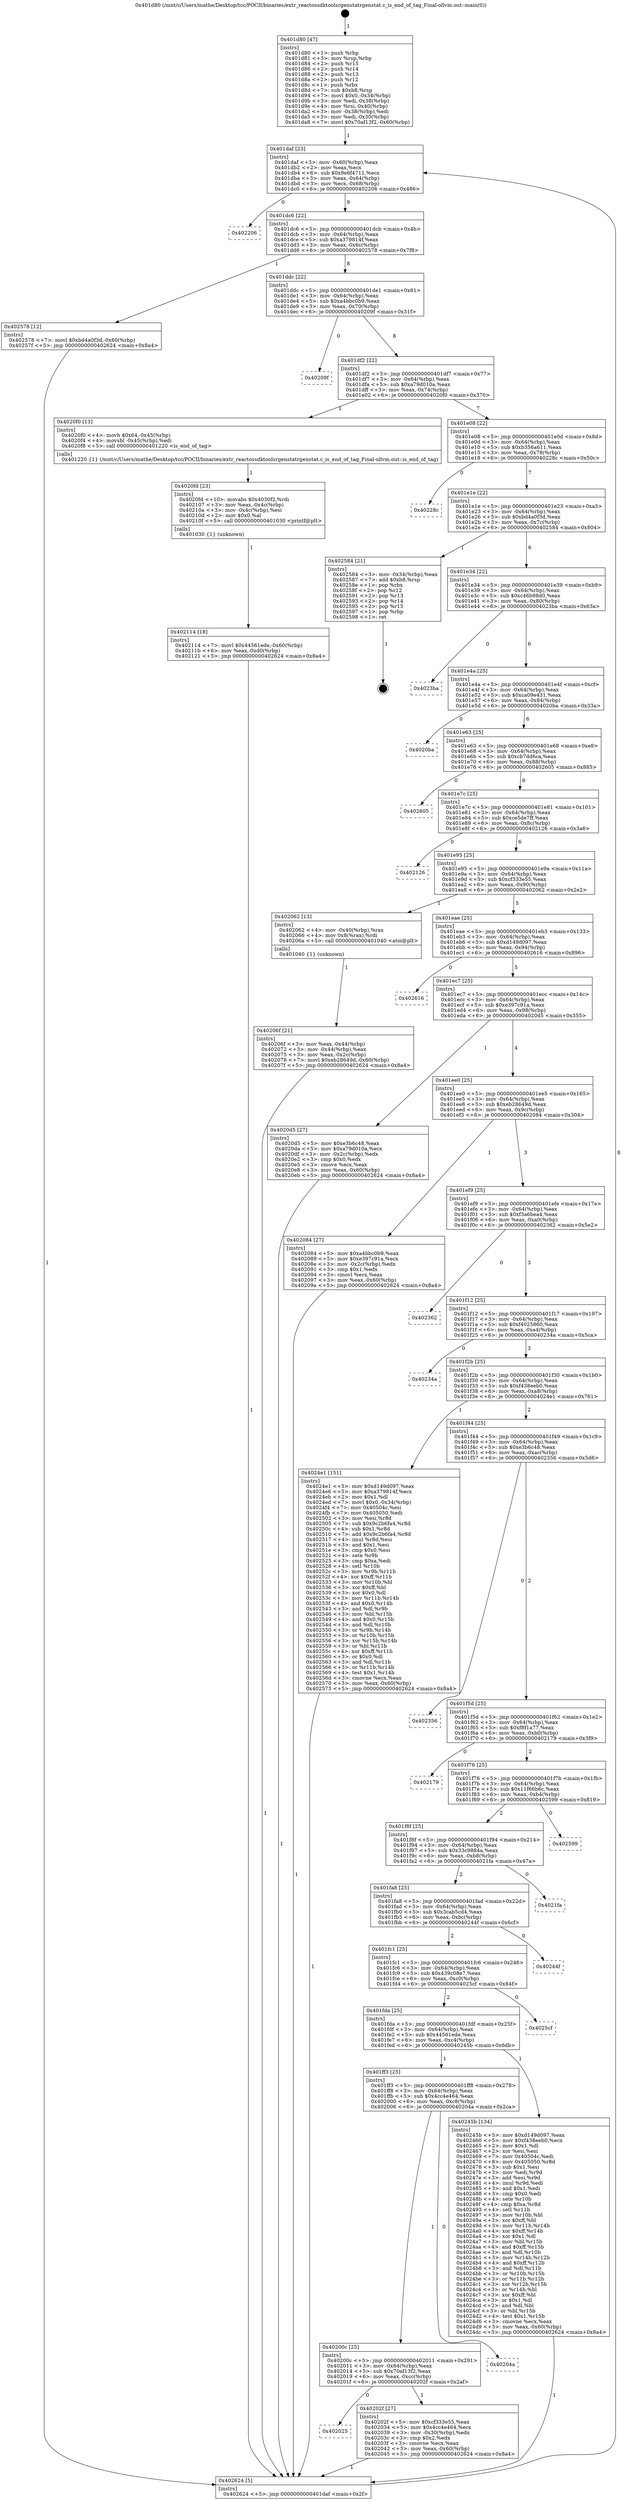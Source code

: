 digraph "0x401d80" {
  label = "0x401d80 (/mnt/c/Users/mathe/Desktop/tcc/POCII/binaries/extr_reactossdktoolsrgenstatrgenstat.c_is_end_of_tag_Final-ollvm.out::main(0))"
  labelloc = "t"
  node[shape=record]

  Entry [label="",width=0.3,height=0.3,shape=circle,fillcolor=black,style=filled]
  "0x401daf" [label="{
     0x401daf [23]\l
     | [instrs]\l
     &nbsp;&nbsp;0x401daf \<+3\>: mov -0x60(%rbp),%eax\l
     &nbsp;&nbsp;0x401db2 \<+2\>: mov %eax,%ecx\l
     &nbsp;&nbsp;0x401db4 \<+6\>: sub $0x9e6f4711,%ecx\l
     &nbsp;&nbsp;0x401dba \<+3\>: mov %eax,-0x64(%rbp)\l
     &nbsp;&nbsp;0x401dbd \<+3\>: mov %ecx,-0x68(%rbp)\l
     &nbsp;&nbsp;0x401dc0 \<+6\>: je 0000000000402206 \<main+0x486\>\l
  }"]
  "0x402206" [label="{
     0x402206\l
  }", style=dashed]
  "0x401dc6" [label="{
     0x401dc6 [22]\l
     | [instrs]\l
     &nbsp;&nbsp;0x401dc6 \<+5\>: jmp 0000000000401dcb \<main+0x4b\>\l
     &nbsp;&nbsp;0x401dcb \<+3\>: mov -0x64(%rbp),%eax\l
     &nbsp;&nbsp;0x401dce \<+5\>: sub $0xa379814f,%eax\l
     &nbsp;&nbsp;0x401dd3 \<+3\>: mov %eax,-0x6c(%rbp)\l
     &nbsp;&nbsp;0x401dd6 \<+6\>: je 0000000000402578 \<main+0x7f8\>\l
  }"]
  Exit [label="",width=0.3,height=0.3,shape=circle,fillcolor=black,style=filled,peripheries=2]
  "0x402578" [label="{
     0x402578 [12]\l
     | [instrs]\l
     &nbsp;&nbsp;0x402578 \<+7\>: movl $0xbd4a0f3d,-0x60(%rbp)\l
     &nbsp;&nbsp;0x40257f \<+5\>: jmp 0000000000402624 \<main+0x8a4\>\l
  }"]
  "0x401ddc" [label="{
     0x401ddc [22]\l
     | [instrs]\l
     &nbsp;&nbsp;0x401ddc \<+5\>: jmp 0000000000401de1 \<main+0x61\>\l
     &nbsp;&nbsp;0x401de1 \<+3\>: mov -0x64(%rbp),%eax\l
     &nbsp;&nbsp;0x401de4 \<+5\>: sub $0xa4bbc0b9,%eax\l
     &nbsp;&nbsp;0x401de9 \<+3\>: mov %eax,-0x70(%rbp)\l
     &nbsp;&nbsp;0x401dec \<+6\>: je 000000000040209f \<main+0x31f\>\l
  }"]
  "0x402114" [label="{
     0x402114 [18]\l
     | [instrs]\l
     &nbsp;&nbsp;0x402114 \<+7\>: movl $0x44561ede,-0x60(%rbp)\l
     &nbsp;&nbsp;0x40211b \<+6\>: mov %eax,-0xd0(%rbp)\l
     &nbsp;&nbsp;0x402121 \<+5\>: jmp 0000000000402624 \<main+0x8a4\>\l
  }"]
  "0x40209f" [label="{
     0x40209f\l
  }", style=dashed]
  "0x401df2" [label="{
     0x401df2 [22]\l
     | [instrs]\l
     &nbsp;&nbsp;0x401df2 \<+5\>: jmp 0000000000401df7 \<main+0x77\>\l
     &nbsp;&nbsp;0x401df7 \<+3\>: mov -0x64(%rbp),%eax\l
     &nbsp;&nbsp;0x401dfa \<+5\>: sub $0xa79d010a,%eax\l
     &nbsp;&nbsp;0x401dff \<+3\>: mov %eax,-0x74(%rbp)\l
     &nbsp;&nbsp;0x401e02 \<+6\>: je 00000000004020f0 \<main+0x370\>\l
  }"]
  "0x4020fd" [label="{
     0x4020fd [23]\l
     | [instrs]\l
     &nbsp;&nbsp;0x4020fd \<+10\>: movabs $0x4030f2,%rdi\l
     &nbsp;&nbsp;0x402107 \<+3\>: mov %eax,-0x4c(%rbp)\l
     &nbsp;&nbsp;0x40210a \<+3\>: mov -0x4c(%rbp),%esi\l
     &nbsp;&nbsp;0x40210d \<+2\>: mov $0x0,%al\l
     &nbsp;&nbsp;0x40210f \<+5\>: call 0000000000401030 \<printf@plt\>\l
     | [calls]\l
     &nbsp;&nbsp;0x401030 \{1\} (unknown)\l
  }"]
  "0x4020f0" [label="{
     0x4020f0 [13]\l
     | [instrs]\l
     &nbsp;&nbsp;0x4020f0 \<+4\>: movb $0x64,-0x45(%rbp)\l
     &nbsp;&nbsp;0x4020f4 \<+4\>: movsbl -0x45(%rbp),%edi\l
     &nbsp;&nbsp;0x4020f8 \<+5\>: call 0000000000401220 \<is_end_of_tag\>\l
     | [calls]\l
     &nbsp;&nbsp;0x401220 \{1\} (/mnt/c/Users/mathe/Desktop/tcc/POCII/binaries/extr_reactossdktoolsrgenstatrgenstat.c_is_end_of_tag_Final-ollvm.out::is_end_of_tag)\l
  }"]
  "0x401e08" [label="{
     0x401e08 [22]\l
     | [instrs]\l
     &nbsp;&nbsp;0x401e08 \<+5\>: jmp 0000000000401e0d \<main+0x8d\>\l
     &nbsp;&nbsp;0x401e0d \<+3\>: mov -0x64(%rbp),%eax\l
     &nbsp;&nbsp;0x401e10 \<+5\>: sub $0xb356a611,%eax\l
     &nbsp;&nbsp;0x401e15 \<+3\>: mov %eax,-0x78(%rbp)\l
     &nbsp;&nbsp;0x401e18 \<+6\>: je 000000000040228c \<main+0x50c\>\l
  }"]
  "0x40206f" [label="{
     0x40206f [21]\l
     | [instrs]\l
     &nbsp;&nbsp;0x40206f \<+3\>: mov %eax,-0x44(%rbp)\l
     &nbsp;&nbsp;0x402072 \<+3\>: mov -0x44(%rbp),%eax\l
     &nbsp;&nbsp;0x402075 \<+3\>: mov %eax,-0x2c(%rbp)\l
     &nbsp;&nbsp;0x402078 \<+7\>: movl $0xeb28649d,-0x60(%rbp)\l
     &nbsp;&nbsp;0x40207f \<+5\>: jmp 0000000000402624 \<main+0x8a4\>\l
  }"]
  "0x40228c" [label="{
     0x40228c\l
  }", style=dashed]
  "0x401e1e" [label="{
     0x401e1e [22]\l
     | [instrs]\l
     &nbsp;&nbsp;0x401e1e \<+5\>: jmp 0000000000401e23 \<main+0xa3\>\l
     &nbsp;&nbsp;0x401e23 \<+3\>: mov -0x64(%rbp),%eax\l
     &nbsp;&nbsp;0x401e26 \<+5\>: sub $0xbd4a0f3d,%eax\l
     &nbsp;&nbsp;0x401e2b \<+3\>: mov %eax,-0x7c(%rbp)\l
     &nbsp;&nbsp;0x401e2e \<+6\>: je 0000000000402584 \<main+0x804\>\l
  }"]
  "0x401d80" [label="{
     0x401d80 [47]\l
     | [instrs]\l
     &nbsp;&nbsp;0x401d80 \<+1\>: push %rbp\l
     &nbsp;&nbsp;0x401d81 \<+3\>: mov %rsp,%rbp\l
     &nbsp;&nbsp;0x401d84 \<+2\>: push %r15\l
     &nbsp;&nbsp;0x401d86 \<+2\>: push %r14\l
     &nbsp;&nbsp;0x401d88 \<+2\>: push %r13\l
     &nbsp;&nbsp;0x401d8a \<+2\>: push %r12\l
     &nbsp;&nbsp;0x401d8c \<+1\>: push %rbx\l
     &nbsp;&nbsp;0x401d8d \<+7\>: sub $0xb8,%rsp\l
     &nbsp;&nbsp;0x401d94 \<+7\>: movl $0x0,-0x34(%rbp)\l
     &nbsp;&nbsp;0x401d9b \<+3\>: mov %edi,-0x38(%rbp)\l
     &nbsp;&nbsp;0x401d9e \<+4\>: mov %rsi,-0x40(%rbp)\l
     &nbsp;&nbsp;0x401da2 \<+3\>: mov -0x38(%rbp),%edi\l
     &nbsp;&nbsp;0x401da5 \<+3\>: mov %edi,-0x30(%rbp)\l
     &nbsp;&nbsp;0x401da8 \<+7\>: movl $0x70af13f2,-0x60(%rbp)\l
  }"]
  "0x402584" [label="{
     0x402584 [21]\l
     | [instrs]\l
     &nbsp;&nbsp;0x402584 \<+3\>: mov -0x34(%rbp),%eax\l
     &nbsp;&nbsp;0x402587 \<+7\>: add $0xb8,%rsp\l
     &nbsp;&nbsp;0x40258e \<+1\>: pop %rbx\l
     &nbsp;&nbsp;0x40258f \<+2\>: pop %r12\l
     &nbsp;&nbsp;0x402591 \<+2\>: pop %r13\l
     &nbsp;&nbsp;0x402593 \<+2\>: pop %r14\l
     &nbsp;&nbsp;0x402595 \<+2\>: pop %r15\l
     &nbsp;&nbsp;0x402597 \<+1\>: pop %rbp\l
     &nbsp;&nbsp;0x402598 \<+1\>: ret\l
  }"]
  "0x401e34" [label="{
     0x401e34 [22]\l
     | [instrs]\l
     &nbsp;&nbsp;0x401e34 \<+5\>: jmp 0000000000401e39 \<main+0xb9\>\l
     &nbsp;&nbsp;0x401e39 \<+3\>: mov -0x64(%rbp),%eax\l
     &nbsp;&nbsp;0x401e3c \<+5\>: sub $0xc46b98d0,%eax\l
     &nbsp;&nbsp;0x401e41 \<+3\>: mov %eax,-0x80(%rbp)\l
     &nbsp;&nbsp;0x401e44 \<+6\>: je 00000000004023ba \<main+0x63a\>\l
  }"]
  "0x402624" [label="{
     0x402624 [5]\l
     | [instrs]\l
     &nbsp;&nbsp;0x402624 \<+5\>: jmp 0000000000401daf \<main+0x2f\>\l
  }"]
  "0x4023ba" [label="{
     0x4023ba\l
  }", style=dashed]
  "0x401e4a" [label="{
     0x401e4a [25]\l
     | [instrs]\l
     &nbsp;&nbsp;0x401e4a \<+5\>: jmp 0000000000401e4f \<main+0xcf\>\l
     &nbsp;&nbsp;0x401e4f \<+3\>: mov -0x64(%rbp),%eax\l
     &nbsp;&nbsp;0x401e52 \<+5\>: sub $0xca09e431,%eax\l
     &nbsp;&nbsp;0x401e57 \<+6\>: mov %eax,-0x84(%rbp)\l
     &nbsp;&nbsp;0x401e5d \<+6\>: je 00000000004020ba \<main+0x33a\>\l
  }"]
  "0x402025" [label="{
     0x402025\l
  }", style=dashed]
  "0x4020ba" [label="{
     0x4020ba\l
  }", style=dashed]
  "0x401e63" [label="{
     0x401e63 [25]\l
     | [instrs]\l
     &nbsp;&nbsp;0x401e63 \<+5\>: jmp 0000000000401e68 \<main+0xe8\>\l
     &nbsp;&nbsp;0x401e68 \<+3\>: mov -0x64(%rbp),%eax\l
     &nbsp;&nbsp;0x401e6b \<+5\>: sub $0xcb7dd6ca,%eax\l
     &nbsp;&nbsp;0x401e70 \<+6\>: mov %eax,-0x88(%rbp)\l
     &nbsp;&nbsp;0x401e76 \<+6\>: je 0000000000402605 \<main+0x885\>\l
  }"]
  "0x40202f" [label="{
     0x40202f [27]\l
     | [instrs]\l
     &nbsp;&nbsp;0x40202f \<+5\>: mov $0xcf333e55,%eax\l
     &nbsp;&nbsp;0x402034 \<+5\>: mov $0x4cc4e464,%ecx\l
     &nbsp;&nbsp;0x402039 \<+3\>: mov -0x30(%rbp),%edx\l
     &nbsp;&nbsp;0x40203c \<+3\>: cmp $0x2,%edx\l
     &nbsp;&nbsp;0x40203f \<+3\>: cmovne %ecx,%eax\l
     &nbsp;&nbsp;0x402042 \<+3\>: mov %eax,-0x60(%rbp)\l
     &nbsp;&nbsp;0x402045 \<+5\>: jmp 0000000000402624 \<main+0x8a4\>\l
  }"]
  "0x402605" [label="{
     0x402605\l
  }", style=dashed]
  "0x401e7c" [label="{
     0x401e7c [25]\l
     | [instrs]\l
     &nbsp;&nbsp;0x401e7c \<+5\>: jmp 0000000000401e81 \<main+0x101\>\l
     &nbsp;&nbsp;0x401e81 \<+3\>: mov -0x64(%rbp),%eax\l
     &nbsp;&nbsp;0x401e84 \<+5\>: sub $0xce5de7ff,%eax\l
     &nbsp;&nbsp;0x401e89 \<+6\>: mov %eax,-0x8c(%rbp)\l
     &nbsp;&nbsp;0x401e8f \<+6\>: je 0000000000402126 \<main+0x3a6\>\l
  }"]
  "0x40200c" [label="{
     0x40200c [25]\l
     | [instrs]\l
     &nbsp;&nbsp;0x40200c \<+5\>: jmp 0000000000402011 \<main+0x291\>\l
     &nbsp;&nbsp;0x402011 \<+3\>: mov -0x64(%rbp),%eax\l
     &nbsp;&nbsp;0x402014 \<+5\>: sub $0x70af13f2,%eax\l
     &nbsp;&nbsp;0x402019 \<+6\>: mov %eax,-0xcc(%rbp)\l
     &nbsp;&nbsp;0x40201f \<+6\>: je 000000000040202f \<main+0x2af\>\l
  }"]
  "0x402126" [label="{
     0x402126\l
  }", style=dashed]
  "0x401e95" [label="{
     0x401e95 [25]\l
     | [instrs]\l
     &nbsp;&nbsp;0x401e95 \<+5\>: jmp 0000000000401e9a \<main+0x11a\>\l
     &nbsp;&nbsp;0x401e9a \<+3\>: mov -0x64(%rbp),%eax\l
     &nbsp;&nbsp;0x401e9d \<+5\>: sub $0xcf333e55,%eax\l
     &nbsp;&nbsp;0x401ea2 \<+6\>: mov %eax,-0x90(%rbp)\l
     &nbsp;&nbsp;0x401ea8 \<+6\>: je 0000000000402062 \<main+0x2e2\>\l
  }"]
  "0x40204a" [label="{
     0x40204a\l
  }", style=dashed]
  "0x402062" [label="{
     0x402062 [13]\l
     | [instrs]\l
     &nbsp;&nbsp;0x402062 \<+4\>: mov -0x40(%rbp),%rax\l
     &nbsp;&nbsp;0x402066 \<+4\>: mov 0x8(%rax),%rdi\l
     &nbsp;&nbsp;0x40206a \<+5\>: call 0000000000401040 \<atoi@plt\>\l
     | [calls]\l
     &nbsp;&nbsp;0x401040 \{1\} (unknown)\l
  }"]
  "0x401eae" [label="{
     0x401eae [25]\l
     | [instrs]\l
     &nbsp;&nbsp;0x401eae \<+5\>: jmp 0000000000401eb3 \<main+0x133\>\l
     &nbsp;&nbsp;0x401eb3 \<+3\>: mov -0x64(%rbp),%eax\l
     &nbsp;&nbsp;0x401eb6 \<+5\>: sub $0xd149d097,%eax\l
     &nbsp;&nbsp;0x401ebb \<+6\>: mov %eax,-0x94(%rbp)\l
     &nbsp;&nbsp;0x401ec1 \<+6\>: je 0000000000402616 \<main+0x896\>\l
  }"]
  "0x401ff3" [label="{
     0x401ff3 [25]\l
     | [instrs]\l
     &nbsp;&nbsp;0x401ff3 \<+5\>: jmp 0000000000401ff8 \<main+0x278\>\l
     &nbsp;&nbsp;0x401ff8 \<+3\>: mov -0x64(%rbp),%eax\l
     &nbsp;&nbsp;0x401ffb \<+5\>: sub $0x4cc4e464,%eax\l
     &nbsp;&nbsp;0x402000 \<+6\>: mov %eax,-0xc8(%rbp)\l
     &nbsp;&nbsp;0x402006 \<+6\>: je 000000000040204a \<main+0x2ca\>\l
  }"]
  "0x402616" [label="{
     0x402616\l
  }", style=dashed]
  "0x401ec7" [label="{
     0x401ec7 [25]\l
     | [instrs]\l
     &nbsp;&nbsp;0x401ec7 \<+5\>: jmp 0000000000401ecc \<main+0x14c\>\l
     &nbsp;&nbsp;0x401ecc \<+3\>: mov -0x64(%rbp),%eax\l
     &nbsp;&nbsp;0x401ecf \<+5\>: sub $0xe397c91a,%eax\l
     &nbsp;&nbsp;0x401ed4 \<+6\>: mov %eax,-0x98(%rbp)\l
     &nbsp;&nbsp;0x401eda \<+6\>: je 00000000004020d5 \<main+0x355\>\l
  }"]
  "0x40245b" [label="{
     0x40245b [134]\l
     | [instrs]\l
     &nbsp;&nbsp;0x40245b \<+5\>: mov $0xd149d097,%eax\l
     &nbsp;&nbsp;0x402460 \<+5\>: mov $0xf438eeb0,%ecx\l
     &nbsp;&nbsp;0x402465 \<+2\>: mov $0x1,%dl\l
     &nbsp;&nbsp;0x402467 \<+2\>: xor %esi,%esi\l
     &nbsp;&nbsp;0x402469 \<+7\>: mov 0x40504c,%edi\l
     &nbsp;&nbsp;0x402470 \<+8\>: mov 0x405050,%r8d\l
     &nbsp;&nbsp;0x402478 \<+3\>: sub $0x1,%esi\l
     &nbsp;&nbsp;0x40247b \<+3\>: mov %edi,%r9d\l
     &nbsp;&nbsp;0x40247e \<+3\>: add %esi,%r9d\l
     &nbsp;&nbsp;0x402481 \<+4\>: imul %r9d,%edi\l
     &nbsp;&nbsp;0x402485 \<+3\>: and $0x1,%edi\l
     &nbsp;&nbsp;0x402488 \<+3\>: cmp $0x0,%edi\l
     &nbsp;&nbsp;0x40248b \<+4\>: sete %r10b\l
     &nbsp;&nbsp;0x40248f \<+4\>: cmp $0xa,%r8d\l
     &nbsp;&nbsp;0x402493 \<+4\>: setl %r11b\l
     &nbsp;&nbsp;0x402497 \<+3\>: mov %r10b,%bl\l
     &nbsp;&nbsp;0x40249a \<+3\>: xor $0xff,%bl\l
     &nbsp;&nbsp;0x40249d \<+3\>: mov %r11b,%r14b\l
     &nbsp;&nbsp;0x4024a0 \<+4\>: xor $0xff,%r14b\l
     &nbsp;&nbsp;0x4024a4 \<+3\>: xor $0x1,%dl\l
     &nbsp;&nbsp;0x4024a7 \<+3\>: mov %bl,%r15b\l
     &nbsp;&nbsp;0x4024aa \<+4\>: and $0xff,%r15b\l
     &nbsp;&nbsp;0x4024ae \<+3\>: and %dl,%r10b\l
     &nbsp;&nbsp;0x4024b1 \<+3\>: mov %r14b,%r12b\l
     &nbsp;&nbsp;0x4024b4 \<+4\>: and $0xff,%r12b\l
     &nbsp;&nbsp;0x4024b8 \<+3\>: and %dl,%r11b\l
     &nbsp;&nbsp;0x4024bb \<+3\>: or %r10b,%r15b\l
     &nbsp;&nbsp;0x4024be \<+3\>: or %r11b,%r12b\l
     &nbsp;&nbsp;0x4024c1 \<+3\>: xor %r12b,%r15b\l
     &nbsp;&nbsp;0x4024c4 \<+3\>: or %r14b,%bl\l
     &nbsp;&nbsp;0x4024c7 \<+3\>: xor $0xff,%bl\l
     &nbsp;&nbsp;0x4024ca \<+3\>: or $0x1,%dl\l
     &nbsp;&nbsp;0x4024cd \<+2\>: and %dl,%bl\l
     &nbsp;&nbsp;0x4024cf \<+3\>: or %bl,%r15b\l
     &nbsp;&nbsp;0x4024d2 \<+4\>: test $0x1,%r15b\l
     &nbsp;&nbsp;0x4024d6 \<+3\>: cmovne %ecx,%eax\l
     &nbsp;&nbsp;0x4024d9 \<+3\>: mov %eax,-0x60(%rbp)\l
     &nbsp;&nbsp;0x4024dc \<+5\>: jmp 0000000000402624 \<main+0x8a4\>\l
  }"]
  "0x4020d5" [label="{
     0x4020d5 [27]\l
     | [instrs]\l
     &nbsp;&nbsp;0x4020d5 \<+5\>: mov $0xe3b6c48,%eax\l
     &nbsp;&nbsp;0x4020da \<+5\>: mov $0xa79d010a,%ecx\l
     &nbsp;&nbsp;0x4020df \<+3\>: mov -0x2c(%rbp),%edx\l
     &nbsp;&nbsp;0x4020e2 \<+3\>: cmp $0x0,%edx\l
     &nbsp;&nbsp;0x4020e5 \<+3\>: cmove %ecx,%eax\l
     &nbsp;&nbsp;0x4020e8 \<+3\>: mov %eax,-0x60(%rbp)\l
     &nbsp;&nbsp;0x4020eb \<+5\>: jmp 0000000000402624 \<main+0x8a4\>\l
  }"]
  "0x401ee0" [label="{
     0x401ee0 [25]\l
     | [instrs]\l
     &nbsp;&nbsp;0x401ee0 \<+5\>: jmp 0000000000401ee5 \<main+0x165\>\l
     &nbsp;&nbsp;0x401ee5 \<+3\>: mov -0x64(%rbp),%eax\l
     &nbsp;&nbsp;0x401ee8 \<+5\>: sub $0xeb28649d,%eax\l
     &nbsp;&nbsp;0x401eed \<+6\>: mov %eax,-0x9c(%rbp)\l
     &nbsp;&nbsp;0x401ef3 \<+6\>: je 0000000000402084 \<main+0x304\>\l
  }"]
  "0x401fda" [label="{
     0x401fda [25]\l
     | [instrs]\l
     &nbsp;&nbsp;0x401fda \<+5\>: jmp 0000000000401fdf \<main+0x25f\>\l
     &nbsp;&nbsp;0x401fdf \<+3\>: mov -0x64(%rbp),%eax\l
     &nbsp;&nbsp;0x401fe2 \<+5\>: sub $0x44561ede,%eax\l
     &nbsp;&nbsp;0x401fe7 \<+6\>: mov %eax,-0xc4(%rbp)\l
     &nbsp;&nbsp;0x401fed \<+6\>: je 000000000040245b \<main+0x6db\>\l
  }"]
  "0x402084" [label="{
     0x402084 [27]\l
     | [instrs]\l
     &nbsp;&nbsp;0x402084 \<+5\>: mov $0xa4bbc0b9,%eax\l
     &nbsp;&nbsp;0x402089 \<+5\>: mov $0xe397c91a,%ecx\l
     &nbsp;&nbsp;0x40208e \<+3\>: mov -0x2c(%rbp),%edx\l
     &nbsp;&nbsp;0x402091 \<+3\>: cmp $0x1,%edx\l
     &nbsp;&nbsp;0x402094 \<+3\>: cmovl %ecx,%eax\l
     &nbsp;&nbsp;0x402097 \<+3\>: mov %eax,-0x60(%rbp)\l
     &nbsp;&nbsp;0x40209a \<+5\>: jmp 0000000000402624 \<main+0x8a4\>\l
  }"]
  "0x401ef9" [label="{
     0x401ef9 [25]\l
     | [instrs]\l
     &nbsp;&nbsp;0x401ef9 \<+5\>: jmp 0000000000401efe \<main+0x17e\>\l
     &nbsp;&nbsp;0x401efe \<+3\>: mov -0x64(%rbp),%eax\l
     &nbsp;&nbsp;0x401f01 \<+5\>: sub $0xf3a6bea4,%eax\l
     &nbsp;&nbsp;0x401f06 \<+6\>: mov %eax,-0xa0(%rbp)\l
     &nbsp;&nbsp;0x401f0c \<+6\>: je 0000000000402362 \<main+0x5e2\>\l
  }"]
  "0x4025cf" [label="{
     0x4025cf\l
  }", style=dashed]
  "0x402362" [label="{
     0x402362\l
  }", style=dashed]
  "0x401f12" [label="{
     0x401f12 [25]\l
     | [instrs]\l
     &nbsp;&nbsp;0x401f12 \<+5\>: jmp 0000000000401f17 \<main+0x197\>\l
     &nbsp;&nbsp;0x401f17 \<+3\>: mov -0x64(%rbp),%eax\l
     &nbsp;&nbsp;0x401f1a \<+5\>: sub $0xf4025860,%eax\l
     &nbsp;&nbsp;0x401f1f \<+6\>: mov %eax,-0xa4(%rbp)\l
     &nbsp;&nbsp;0x401f25 \<+6\>: je 000000000040234a \<main+0x5ca\>\l
  }"]
  "0x401fc1" [label="{
     0x401fc1 [25]\l
     | [instrs]\l
     &nbsp;&nbsp;0x401fc1 \<+5\>: jmp 0000000000401fc6 \<main+0x246\>\l
     &nbsp;&nbsp;0x401fc6 \<+3\>: mov -0x64(%rbp),%eax\l
     &nbsp;&nbsp;0x401fc9 \<+5\>: sub $0x439c08e7,%eax\l
     &nbsp;&nbsp;0x401fce \<+6\>: mov %eax,-0xc0(%rbp)\l
     &nbsp;&nbsp;0x401fd4 \<+6\>: je 00000000004025cf \<main+0x84f\>\l
  }"]
  "0x40234a" [label="{
     0x40234a\l
  }", style=dashed]
  "0x401f2b" [label="{
     0x401f2b [25]\l
     | [instrs]\l
     &nbsp;&nbsp;0x401f2b \<+5\>: jmp 0000000000401f30 \<main+0x1b0\>\l
     &nbsp;&nbsp;0x401f30 \<+3\>: mov -0x64(%rbp),%eax\l
     &nbsp;&nbsp;0x401f33 \<+5\>: sub $0xf438eeb0,%eax\l
     &nbsp;&nbsp;0x401f38 \<+6\>: mov %eax,-0xa8(%rbp)\l
     &nbsp;&nbsp;0x401f3e \<+6\>: je 00000000004024e1 \<main+0x761\>\l
  }"]
  "0x40244f" [label="{
     0x40244f\l
  }", style=dashed]
  "0x4024e1" [label="{
     0x4024e1 [151]\l
     | [instrs]\l
     &nbsp;&nbsp;0x4024e1 \<+5\>: mov $0xd149d097,%eax\l
     &nbsp;&nbsp;0x4024e6 \<+5\>: mov $0xa379814f,%ecx\l
     &nbsp;&nbsp;0x4024eb \<+2\>: mov $0x1,%dl\l
     &nbsp;&nbsp;0x4024ed \<+7\>: movl $0x0,-0x34(%rbp)\l
     &nbsp;&nbsp;0x4024f4 \<+7\>: mov 0x40504c,%esi\l
     &nbsp;&nbsp;0x4024fb \<+7\>: mov 0x405050,%edi\l
     &nbsp;&nbsp;0x402502 \<+3\>: mov %esi,%r8d\l
     &nbsp;&nbsp;0x402505 \<+7\>: sub $0x9c2b6fa4,%r8d\l
     &nbsp;&nbsp;0x40250c \<+4\>: sub $0x1,%r8d\l
     &nbsp;&nbsp;0x402510 \<+7\>: add $0x9c2b6fa4,%r8d\l
     &nbsp;&nbsp;0x402517 \<+4\>: imul %r8d,%esi\l
     &nbsp;&nbsp;0x40251b \<+3\>: and $0x1,%esi\l
     &nbsp;&nbsp;0x40251e \<+3\>: cmp $0x0,%esi\l
     &nbsp;&nbsp;0x402521 \<+4\>: sete %r9b\l
     &nbsp;&nbsp;0x402525 \<+3\>: cmp $0xa,%edi\l
     &nbsp;&nbsp;0x402528 \<+4\>: setl %r10b\l
     &nbsp;&nbsp;0x40252c \<+3\>: mov %r9b,%r11b\l
     &nbsp;&nbsp;0x40252f \<+4\>: xor $0xff,%r11b\l
     &nbsp;&nbsp;0x402533 \<+3\>: mov %r10b,%bl\l
     &nbsp;&nbsp;0x402536 \<+3\>: xor $0xff,%bl\l
     &nbsp;&nbsp;0x402539 \<+3\>: xor $0x0,%dl\l
     &nbsp;&nbsp;0x40253c \<+3\>: mov %r11b,%r14b\l
     &nbsp;&nbsp;0x40253f \<+4\>: and $0x0,%r14b\l
     &nbsp;&nbsp;0x402543 \<+3\>: and %dl,%r9b\l
     &nbsp;&nbsp;0x402546 \<+3\>: mov %bl,%r15b\l
     &nbsp;&nbsp;0x402549 \<+4\>: and $0x0,%r15b\l
     &nbsp;&nbsp;0x40254d \<+3\>: and %dl,%r10b\l
     &nbsp;&nbsp;0x402550 \<+3\>: or %r9b,%r14b\l
     &nbsp;&nbsp;0x402553 \<+3\>: or %r10b,%r15b\l
     &nbsp;&nbsp;0x402556 \<+3\>: xor %r15b,%r14b\l
     &nbsp;&nbsp;0x402559 \<+3\>: or %bl,%r11b\l
     &nbsp;&nbsp;0x40255c \<+4\>: xor $0xff,%r11b\l
     &nbsp;&nbsp;0x402560 \<+3\>: or $0x0,%dl\l
     &nbsp;&nbsp;0x402563 \<+3\>: and %dl,%r11b\l
     &nbsp;&nbsp;0x402566 \<+3\>: or %r11b,%r14b\l
     &nbsp;&nbsp;0x402569 \<+4\>: test $0x1,%r14b\l
     &nbsp;&nbsp;0x40256d \<+3\>: cmovne %ecx,%eax\l
     &nbsp;&nbsp;0x402570 \<+3\>: mov %eax,-0x60(%rbp)\l
     &nbsp;&nbsp;0x402573 \<+5\>: jmp 0000000000402624 \<main+0x8a4\>\l
  }"]
  "0x401f44" [label="{
     0x401f44 [25]\l
     | [instrs]\l
     &nbsp;&nbsp;0x401f44 \<+5\>: jmp 0000000000401f49 \<main+0x1c9\>\l
     &nbsp;&nbsp;0x401f49 \<+3\>: mov -0x64(%rbp),%eax\l
     &nbsp;&nbsp;0x401f4c \<+5\>: sub $0xe3b6c48,%eax\l
     &nbsp;&nbsp;0x401f51 \<+6\>: mov %eax,-0xac(%rbp)\l
     &nbsp;&nbsp;0x401f57 \<+6\>: je 0000000000402356 \<main+0x5d6\>\l
  }"]
  "0x401fa8" [label="{
     0x401fa8 [25]\l
     | [instrs]\l
     &nbsp;&nbsp;0x401fa8 \<+5\>: jmp 0000000000401fad \<main+0x22d\>\l
     &nbsp;&nbsp;0x401fad \<+3\>: mov -0x64(%rbp),%eax\l
     &nbsp;&nbsp;0x401fb0 \<+5\>: sub $0x3cab5cd4,%eax\l
     &nbsp;&nbsp;0x401fb5 \<+6\>: mov %eax,-0xbc(%rbp)\l
     &nbsp;&nbsp;0x401fbb \<+6\>: je 000000000040244f \<main+0x6cf\>\l
  }"]
  "0x402356" [label="{
     0x402356\l
  }", style=dashed]
  "0x401f5d" [label="{
     0x401f5d [25]\l
     | [instrs]\l
     &nbsp;&nbsp;0x401f5d \<+5\>: jmp 0000000000401f62 \<main+0x1e2\>\l
     &nbsp;&nbsp;0x401f62 \<+3\>: mov -0x64(%rbp),%eax\l
     &nbsp;&nbsp;0x401f65 \<+5\>: sub $0xf8f1a77,%eax\l
     &nbsp;&nbsp;0x401f6a \<+6\>: mov %eax,-0xb0(%rbp)\l
     &nbsp;&nbsp;0x401f70 \<+6\>: je 0000000000402179 \<main+0x3f9\>\l
  }"]
  "0x4021fa" [label="{
     0x4021fa\l
  }", style=dashed]
  "0x402179" [label="{
     0x402179\l
  }", style=dashed]
  "0x401f76" [label="{
     0x401f76 [25]\l
     | [instrs]\l
     &nbsp;&nbsp;0x401f76 \<+5\>: jmp 0000000000401f7b \<main+0x1fb\>\l
     &nbsp;&nbsp;0x401f7b \<+3\>: mov -0x64(%rbp),%eax\l
     &nbsp;&nbsp;0x401f7e \<+5\>: sub $0x11f66b6c,%eax\l
     &nbsp;&nbsp;0x401f83 \<+6\>: mov %eax,-0xb4(%rbp)\l
     &nbsp;&nbsp;0x401f89 \<+6\>: je 0000000000402599 \<main+0x819\>\l
  }"]
  "0x401f8f" [label="{
     0x401f8f [25]\l
     | [instrs]\l
     &nbsp;&nbsp;0x401f8f \<+5\>: jmp 0000000000401f94 \<main+0x214\>\l
     &nbsp;&nbsp;0x401f94 \<+3\>: mov -0x64(%rbp),%eax\l
     &nbsp;&nbsp;0x401f97 \<+5\>: sub $0x33c9884a,%eax\l
     &nbsp;&nbsp;0x401f9c \<+6\>: mov %eax,-0xb8(%rbp)\l
     &nbsp;&nbsp;0x401fa2 \<+6\>: je 00000000004021fa \<main+0x47a\>\l
  }"]
  "0x402599" [label="{
     0x402599\l
  }", style=dashed]
  Entry -> "0x401d80" [label=" 1"]
  "0x401daf" -> "0x402206" [label=" 0"]
  "0x401daf" -> "0x401dc6" [label=" 9"]
  "0x402584" -> Exit [label=" 1"]
  "0x401dc6" -> "0x402578" [label=" 1"]
  "0x401dc6" -> "0x401ddc" [label=" 8"]
  "0x402578" -> "0x402624" [label=" 1"]
  "0x401ddc" -> "0x40209f" [label=" 0"]
  "0x401ddc" -> "0x401df2" [label=" 8"]
  "0x4024e1" -> "0x402624" [label=" 1"]
  "0x401df2" -> "0x4020f0" [label=" 1"]
  "0x401df2" -> "0x401e08" [label=" 7"]
  "0x40245b" -> "0x402624" [label=" 1"]
  "0x401e08" -> "0x40228c" [label=" 0"]
  "0x401e08" -> "0x401e1e" [label=" 7"]
  "0x402114" -> "0x402624" [label=" 1"]
  "0x401e1e" -> "0x402584" [label=" 1"]
  "0x401e1e" -> "0x401e34" [label=" 6"]
  "0x4020fd" -> "0x402114" [label=" 1"]
  "0x401e34" -> "0x4023ba" [label=" 0"]
  "0x401e34" -> "0x401e4a" [label=" 6"]
  "0x4020f0" -> "0x4020fd" [label=" 1"]
  "0x401e4a" -> "0x4020ba" [label=" 0"]
  "0x401e4a" -> "0x401e63" [label=" 6"]
  "0x4020d5" -> "0x402624" [label=" 1"]
  "0x401e63" -> "0x402605" [label=" 0"]
  "0x401e63" -> "0x401e7c" [label=" 6"]
  "0x402084" -> "0x402624" [label=" 1"]
  "0x401e7c" -> "0x402126" [label=" 0"]
  "0x401e7c" -> "0x401e95" [label=" 6"]
  "0x402062" -> "0x40206f" [label=" 1"]
  "0x401e95" -> "0x402062" [label=" 1"]
  "0x401e95" -> "0x401eae" [label=" 5"]
  "0x402624" -> "0x401daf" [label=" 8"]
  "0x401eae" -> "0x402616" [label=" 0"]
  "0x401eae" -> "0x401ec7" [label=" 5"]
  "0x40202f" -> "0x402624" [label=" 1"]
  "0x401ec7" -> "0x4020d5" [label=" 1"]
  "0x401ec7" -> "0x401ee0" [label=" 4"]
  "0x40200c" -> "0x402025" [label=" 0"]
  "0x401ee0" -> "0x402084" [label=" 1"]
  "0x401ee0" -> "0x401ef9" [label=" 3"]
  "0x40206f" -> "0x402624" [label=" 1"]
  "0x401ef9" -> "0x402362" [label=" 0"]
  "0x401ef9" -> "0x401f12" [label=" 3"]
  "0x401ff3" -> "0x40200c" [label=" 1"]
  "0x401f12" -> "0x40234a" [label=" 0"]
  "0x401f12" -> "0x401f2b" [label=" 3"]
  "0x401d80" -> "0x401daf" [label=" 1"]
  "0x401f2b" -> "0x4024e1" [label=" 1"]
  "0x401f2b" -> "0x401f44" [label=" 2"]
  "0x401fda" -> "0x401ff3" [label=" 1"]
  "0x401f44" -> "0x402356" [label=" 0"]
  "0x401f44" -> "0x401f5d" [label=" 2"]
  "0x40200c" -> "0x40202f" [label=" 1"]
  "0x401f5d" -> "0x402179" [label=" 0"]
  "0x401f5d" -> "0x401f76" [label=" 2"]
  "0x401fc1" -> "0x401fda" [label=" 2"]
  "0x401f76" -> "0x402599" [label=" 0"]
  "0x401f76" -> "0x401f8f" [label=" 2"]
  "0x401fc1" -> "0x4025cf" [label=" 0"]
  "0x401f8f" -> "0x4021fa" [label=" 0"]
  "0x401f8f" -> "0x401fa8" [label=" 2"]
  "0x401fda" -> "0x40245b" [label=" 1"]
  "0x401fa8" -> "0x40244f" [label=" 0"]
  "0x401fa8" -> "0x401fc1" [label=" 2"]
  "0x401ff3" -> "0x40204a" [label=" 0"]
}
